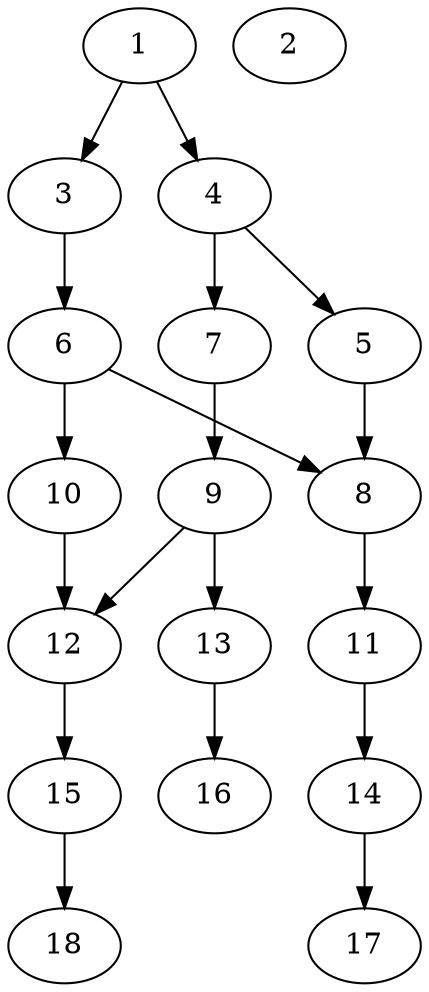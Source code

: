 // DAG (tier=1-easy, mode=compute, n=18, ccr=0.287, fat=0.386, density=0.392, regular=0.750, jump=0.011, mindata=262144, maxdata=2097152)
// DAG automatically generated by daggen at Sun Aug 24 16:33:32 2025
// /home/ermia/Project/Environments/daggen/bin/daggen --dot --ccr 0.287 --fat 0.386 --regular 0.750 --density 0.392 --jump 0.011 --mindata 262144 --maxdata 2097152 -n 18 
digraph G {
  1 [size="927892931640911", alpha="0.15", expect_size="463946465820455"]
  1 -> 3 [size ="19920268034048"]
  1 -> 4 [size ="19920268034048"]
  2 [size="5592213134578391", alpha="0.02", expect_size="2796106567289195"]
  3 [size="11104285540147572", alpha="0.17", expect_size="5552142770073786"]
  3 -> 6 [size ="11640737103872"]
  4 [size="42951485436198912", alpha="0.03", expect_size="21475742718099456"]
  4 -> 5 [size ="981165146112"]
  4 -> 7 [size ="981165146112"]
  5 [size="5964246075849048064", alpha="0.15", expect_size="2982123037924524032"]
  5 -> 8 [size ="26310374064128"]
  6 [size="433955975915955", alpha="0.10", expect_size="216977987957977"]
  6 -> 8 [size ="13128179908608"]
  6 -> 10 [size ="13128179908608"]
  7 [size="7021415756726272000", alpha="0.12", expect_size="3510707878363136000"]
  7 -> 9 [size ="29334123315200"]
  8 [size="187326669381824", alpha="0.05", expect_size="93663334690912"]
  8 -> 11 [size ="12670497456128"]
  9 [size="19286070267431748", alpha="0.03", expect_size="9643035133715874"]
  9 -> 12 [size ="24443137032192"]
  9 -> 13 [size ="24443137032192"]
  10 [size="19457446083508132", alpha="0.19", expect_size="9728723041754066"]
  10 -> 12 [size ="9055678496768"]
  11 [size="81845996304203776", alpha="0.03", expect_size="40922998152101888"]
  11 -> 14 [size ="1508070391808"]
  12 [size="178576415928086", alpha="0.12", expect_size="89288207964043"]
  12 -> 15 [size ="22233032425472"]
  13 [size="281894543740300", alpha="0.17", expect_size="140947271870150"]
  13 -> 16 [size ="4845259980800"]
  14 [size="3714269448852290", alpha="0.05", expect_size="1857134724426145"]
  14 -> 17 [size ="6363941961728"]
  15 [size="73224946654103", alpha="0.13", expect_size="36612473327051"]
  15 -> 18 [size ="1782755360768"]
  16 [size="3853234517032566784", alpha="0.10", expect_size="1926617258516283392"]
  17 [size="1907916028127168", alpha="0.07", expect_size="953958014063584"]
  18 [size="1339469123413558", alpha="0.17", expect_size="669734561706779"]
}